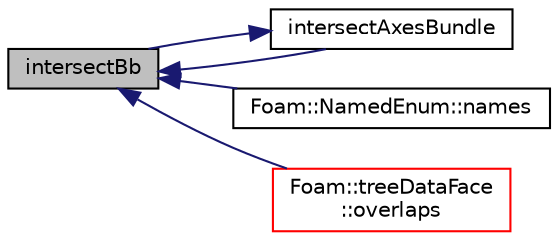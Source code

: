 digraph "intersectBb"
{
  bgcolor="transparent";
  edge [fontname="Helvetica",fontsize="10",labelfontname="Helvetica",labelfontsize="10"];
  node [fontname="Helvetica",fontsize="10",shape=record];
  rankdir="LR";
  Node1 [label="intersectBb",height=0.2,width=0.4,color="black", fillcolor="grey75", style="filled", fontcolor="black"];
  Node1 -> Node2 [dir="back",color="midnightblue",fontsize="10",style="solid",fontname="Helvetica"];
  Node2 [label="intersectAxesBundle",height=0.2,width=0.4,color="black",URL="$a02751.html#a9dee5658f90fecf99dc7ed9262fee6e3",tooltip="Intersect triangle with parallel edges aligned with axis i0. "];
  Node2 -> Node1 [dir="back",color="midnightblue",fontsize="10",style="solid",fontname="Helvetica"];
  Node1 -> Node3 [dir="back",color="midnightblue",fontsize="10",style="solid",fontname="Helvetica"];
  Node3 [label="Foam::NamedEnum::names",height=0.2,width=0.4,color="black",URL="$a01597.html#a7350da3a0edd92cd11e6c479c9967dc8"];
  Node1 -> Node4 [dir="back",color="midnightblue",fontsize="10",style="solid",fontname="Helvetica"];
  Node4 [label="Foam::treeDataFace\l::overlaps",height=0.2,width=0.4,color="red",URL="$a02745.html#aea49f8ea149b750ff5d58a0a194a6526",tooltip="Does (bb of) shape at index overlap bb. "];
}
